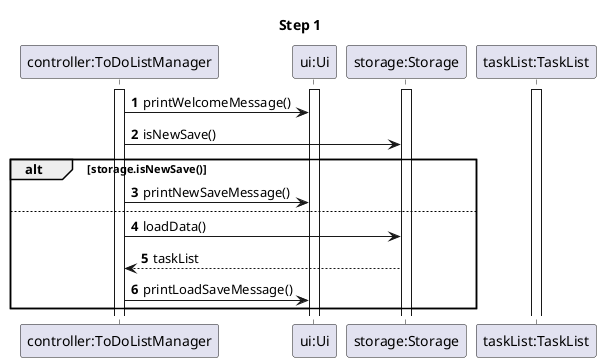 @startuml
'https://plantuml.com/sequence-diagram

autonumber
participant "controller:ToDoListManager" as ToDoListManager
participant "ui:Ui" as Ui
participant "storage:Storage" as Storage
participant "taskList:TaskList" as TaskList

title Step 1
activate ToDoListManager
activate Ui
activate Storage
activate TaskList

ToDoListManager -> Ui:printWelcomeMessage()
ToDoListManager -> Storage:isNewSave()
alt storage.isNewSave()
    ToDoListManager -> Ui:printNewSaveMessage()
else
    ToDoListManager -> Storage:loadData()
    ToDoListManager <-- Storage:taskList
    ToDoListManager -> Ui:printLoadSaveMessage()
end

@enduml